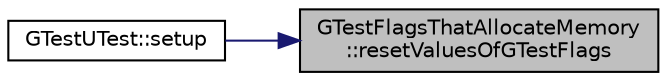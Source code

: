 digraph "GTestFlagsThatAllocateMemory::resetValuesOfGTestFlags"
{
 // LATEX_PDF_SIZE
  edge [fontname="Helvetica",fontsize="10",labelfontname="Helvetica",labelfontsize="10"];
  node [fontname="Helvetica",fontsize="10",shape=record];
  rankdir="RL";
  Node1 [label="GTestFlagsThatAllocateMemory\l::resetValuesOfGTestFlags",height=0.2,width=0.4,color="black", fillcolor="grey75", style="filled", fontcolor="black",tooltip=" "];
  Node1 -> Node2 [dir="back",color="midnightblue",fontsize="10",style="solid",fontname="Helvetica"];
  Node2 [label="GTestUTest::setup",height=0.2,width=0.4,color="black", fillcolor="white", style="filled",URL="$classGTestUTest.html#a7df6a9afe770c469847d0d4278fa0ba3",tooltip=" "];
}
